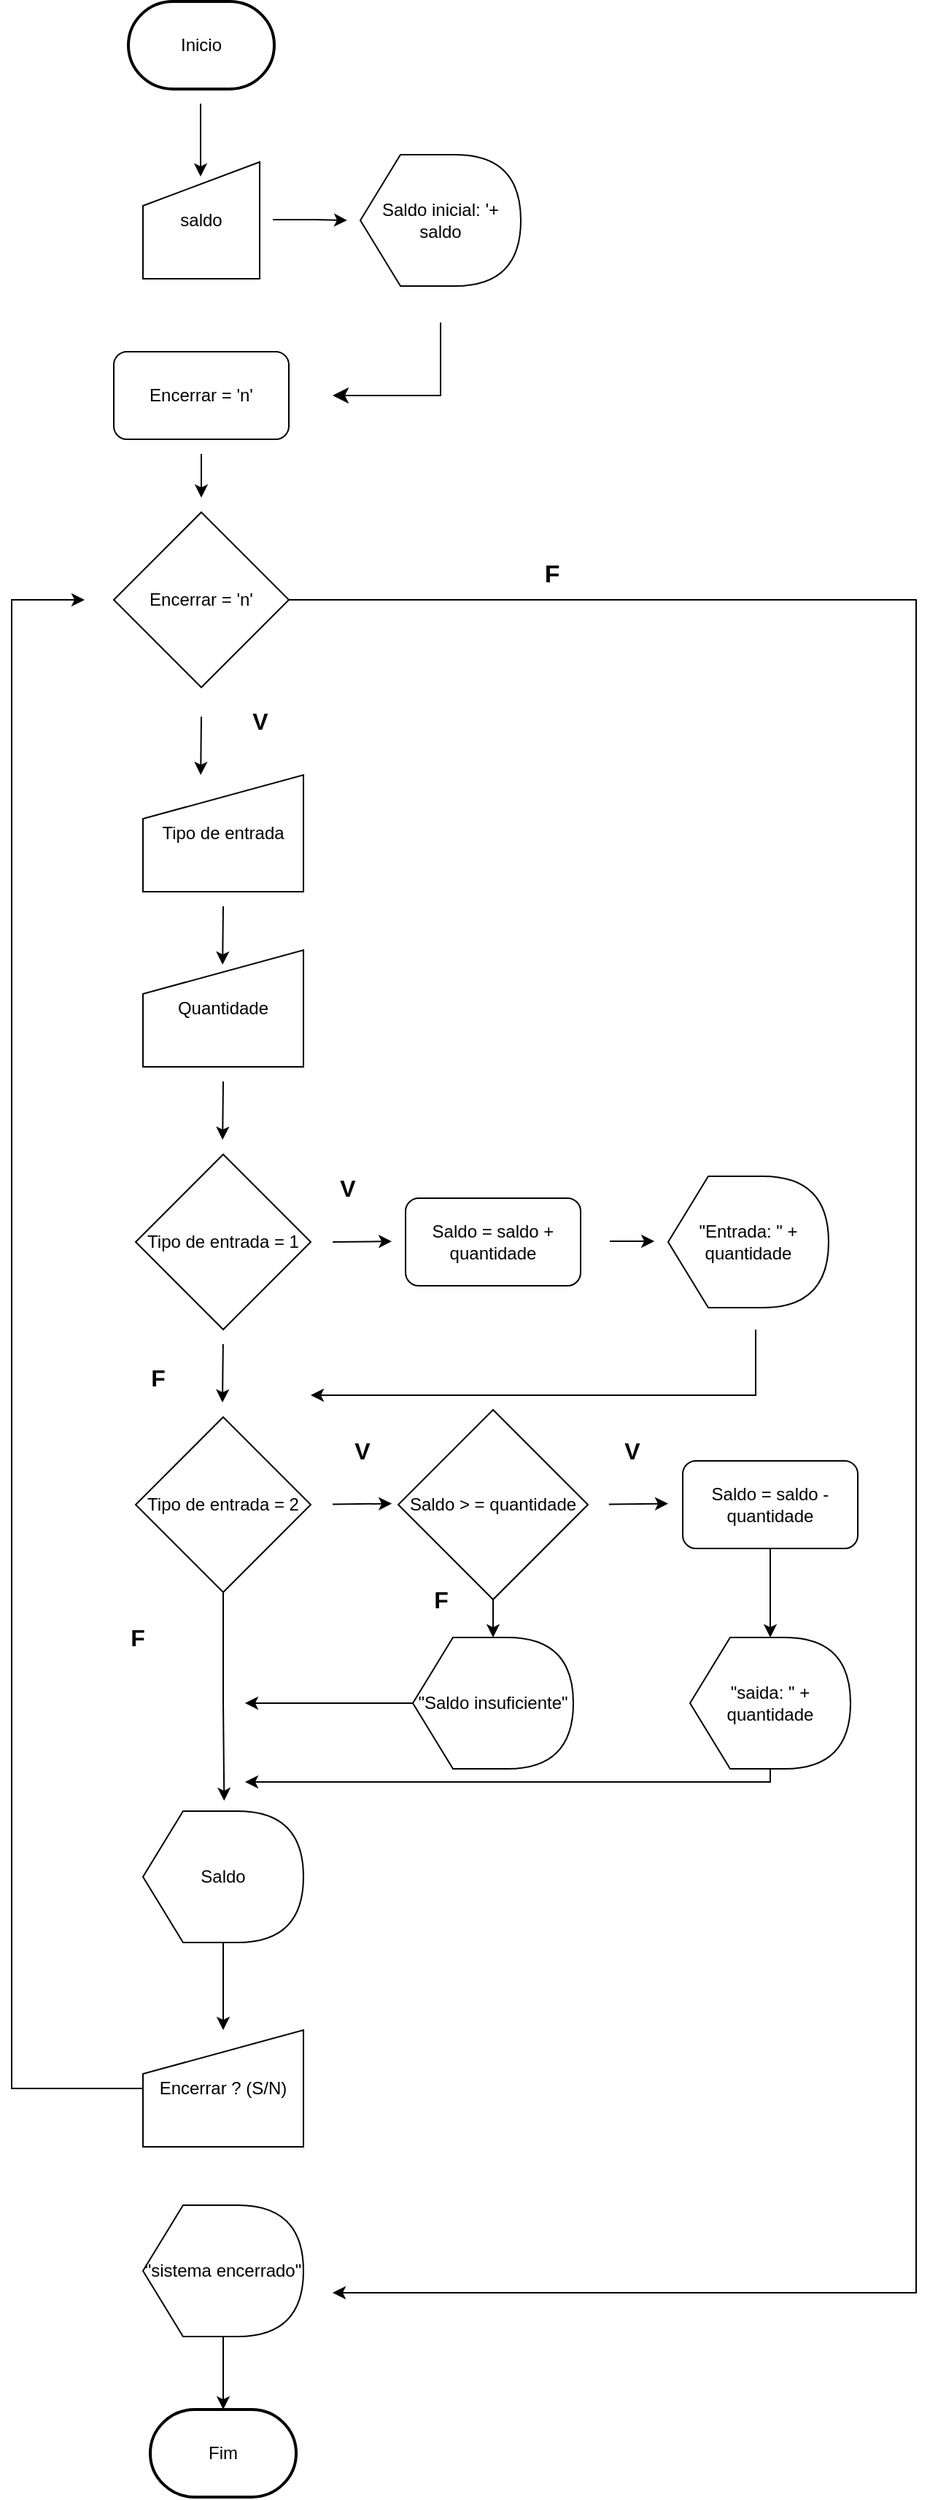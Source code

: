 <mxfile version="21.3.6" type="github">
  <diagram id="C5RBs43oDa-KdzZeNtuy" name="Page-1">
    <mxGraphModel dx="1571" dy="683" grid="1" gridSize="10" guides="1" tooltips="1" connect="1" arrows="1" fold="1" page="1" pageScale="1" pageWidth="413" pageHeight="583" math="0" shadow="0">
      <root>
        <mxCell id="WIyWlLk6GJQsqaUBKTNV-0" />
        <mxCell id="WIyWlLk6GJQsqaUBKTNV-1" parent="WIyWlLk6GJQsqaUBKTNV-0" />
        <mxCell id="MTuep080PwpkamI9-8A8-1" value="Inicio" style="strokeWidth=2;html=1;shape=mxgraph.flowchart.terminator;whiteSpace=wrap;" vertex="1" parent="WIyWlLk6GJQsqaUBKTNV-1">
          <mxGeometry x="200" y="30" width="100" height="60" as="geometry" />
        </mxCell>
        <mxCell id="MTuep080PwpkamI9-8A8-2" value="saldo" style="shape=manualInput;whiteSpace=wrap;html=1;" vertex="1" parent="WIyWlLk6GJQsqaUBKTNV-1">
          <mxGeometry x="210" y="140" width="80" height="80" as="geometry" />
        </mxCell>
        <mxCell id="MTuep080PwpkamI9-8A8-3" value="" style="endArrow=classic;html=1;rounded=0;" edge="1" parent="WIyWlLk6GJQsqaUBKTNV-1">
          <mxGeometry width="50" height="50" relative="1" as="geometry">
            <mxPoint x="249.5" y="100" as="sourcePoint" />
            <mxPoint x="249.5" y="150" as="targetPoint" />
            <Array as="points">
              <mxPoint x="249.5" y="110" />
            </Array>
          </mxGeometry>
        </mxCell>
        <mxCell id="MTuep080PwpkamI9-8A8-4" value="Encerrar = &#39;n&#39;" style="rounded=1;whiteSpace=wrap;html=1;" vertex="1" parent="WIyWlLk6GJQsqaUBKTNV-1">
          <mxGeometry x="190" y="270" width="120" height="60" as="geometry" />
        </mxCell>
        <mxCell id="dmb3ePRvVSrcgI4gKU7C-19" style="edgeStyle=orthogonalEdgeStyle;rounded=0;orthogonalLoop=1;jettySize=auto;html=1;" edge="1" parent="WIyWlLk6GJQsqaUBKTNV-1" source="MTuep080PwpkamI9-8A8-5">
          <mxGeometry relative="1" as="geometry">
            <mxPoint x="340" y="1600" as="targetPoint" />
            <Array as="points">
              <mxPoint x="740" y="440" />
              <mxPoint x="740" y="1600" />
            </Array>
          </mxGeometry>
        </mxCell>
        <mxCell id="MTuep080PwpkamI9-8A8-5" value="Encerrar = &#39;n&#39;" style="rhombus;whiteSpace=wrap;html=1;" vertex="1" parent="WIyWlLk6GJQsqaUBKTNV-1">
          <mxGeometry x="190" y="380" width="120" height="120" as="geometry" />
        </mxCell>
        <mxCell id="MTuep080PwpkamI9-8A8-6" value="Saldo inicial: &#39;+ saldo" style="shape=display;whiteSpace=wrap;html=1;" vertex="1" parent="WIyWlLk6GJQsqaUBKTNV-1">
          <mxGeometry x="359" y="135" width="110" height="90" as="geometry" />
        </mxCell>
        <mxCell id="MTuep080PwpkamI9-8A8-7" value="" style="endArrow=classic;html=1;rounded=0;" edge="1" parent="WIyWlLk6GJQsqaUBKTNV-1">
          <mxGeometry width="50" height="50" relative="1" as="geometry">
            <mxPoint x="299" y="179.5" as="sourcePoint" />
            <mxPoint x="350" y="180" as="targetPoint" />
            <Array as="points">
              <mxPoint x="329" y="179.5" />
            </Array>
          </mxGeometry>
        </mxCell>
        <mxCell id="MTuep080PwpkamI9-8A8-9" value="" style="edgeStyle=segmentEdgeStyle;endArrow=classic;html=1;curved=0;rounded=0;endSize=8;startSize=8;" edge="1" parent="WIyWlLk6GJQsqaUBKTNV-1">
          <mxGeometry width="50" height="50" relative="1" as="geometry">
            <mxPoint x="414" y="250" as="sourcePoint" />
            <mxPoint x="340" y="300" as="targetPoint" />
            <Array as="points">
              <mxPoint x="414" y="300" />
            </Array>
          </mxGeometry>
        </mxCell>
        <mxCell id="MTuep080PwpkamI9-8A8-10" value="" style="endArrow=classic;html=1;rounded=0;" edge="1" parent="WIyWlLk6GJQsqaUBKTNV-1">
          <mxGeometry width="50" height="50" relative="1" as="geometry">
            <mxPoint x="250" y="340" as="sourcePoint" />
            <mxPoint x="250" y="370" as="targetPoint" />
          </mxGeometry>
        </mxCell>
        <mxCell id="MTuep080PwpkamI9-8A8-11" value="Tipo de entrada" style="shape=manualInput;whiteSpace=wrap;html=1;" vertex="1" parent="WIyWlLk6GJQsqaUBKTNV-1">
          <mxGeometry x="210" y="560" width="110" height="80" as="geometry" />
        </mxCell>
        <mxCell id="MTuep080PwpkamI9-8A8-12" value="Quantidade" style="shape=manualInput;whiteSpace=wrap;html=1;" vertex="1" parent="WIyWlLk6GJQsqaUBKTNV-1">
          <mxGeometry x="210" y="680" width="110" height="80" as="geometry" />
        </mxCell>
        <mxCell id="MTuep080PwpkamI9-8A8-13" value="" style="endArrow=classic;html=1;rounded=0;" edge="1" parent="WIyWlLk6GJQsqaUBKTNV-1">
          <mxGeometry width="50" height="50" relative="1" as="geometry">
            <mxPoint x="250" y="520" as="sourcePoint" />
            <mxPoint x="249.58" y="560" as="targetPoint" />
          </mxGeometry>
        </mxCell>
        <mxCell id="MTuep080PwpkamI9-8A8-14" value="" style="endArrow=classic;html=1;rounded=0;" edge="1" parent="WIyWlLk6GJQsqaUBKTNV-1">
          <mxGeometry width="50" height="50" relative="1" as="geometry">
            <mxPoint x="265" y="650" as="sourcePoint" />
            <mxPoint x="264.58" y="690" as="targetPoint" />
          </mxGeometry>
        </mxCell>
        <mxCell id="MTuep080PwpkamI9-8A8-15" value="Tipo de entrada = 1" style="rhombus;whiteSpace=wrap;html=1;" vertex="1" parent="WIyWlLk6GJQsqaUBKTNV-1">
          <mxGeometry x="205" y="820" width="120" height="120" as="geometry" />
        </mxCell>
        <mxCell id="MTuep080PwpkamI9-8A8-16" value="" style="endArrow=classic;html=1;rounded=0;" edge="1" parent="WIyWlLk6GJQsqaUBKTNV-1">
          <mxGeometry width="50" height="50" relative="1" as="geometry">
            <mxPoint x="265" y="770" as="sourcePoint" />
            <mxPoint x="264.58" y="810" as="targetPoint" />
          </mxGeometry>
        </mxCell>
        <mxCell id="MTuep080PwpkamI9-8A8-17" value="" style="endArrow=classic;html=1;rounded=0;" edge="1" parent="WIyWlLk6GJQsqaUBKTNV-1">
          <mxGeometry width="50" height="50" relative="1" as="geometry">
            <mxPoint x="340" y="880" as="sourcePoint" />
            <mxPoint x="380.58" y="879.58" as="targetPoint" />
          </mxGeometry>
        </mxCell>
        <mxCell id="MTuep080PwpkamI9-8A8-18" value="Saldo = saldo + quantidade" style="rounded=1;whiteSpace=wrap;html=1;" vertex="1" parent="WIyWlLk6GJQsqaUBKTNV-1">
          <mxGeometry x="390" y="850" width="120" height="60" as="geometry" />
        </mxCell>
        <mxCell id="MTuep080PwpkamI9-8A8-19" value="&quot;Entrada: &quot; + quantidade" style="shape=display;whiteSpace=wrap;html=1;" vertex="1" parent="WIyWlLk6GJQsqaUBKTNV-1">
          <mxGeometry x="570" y="835" width="110" height="90" as="geometry" />
        </mxCell>
        <mxCell id="MTuep080PwpkamI9-8A8-20" value="" style="endArrow=classic;html=1;rounded=0;" edge="1" parent="WIyWlLk6GJQsqaUBKTNV-1">
          <mxGeometry width="50" height="50" relative="1" as="geometry">
            <mxPoint x="530" y="879.5" as="sourcePoint" />
            <mxPoint x="560.58" y="879.5" as="targetPoint" />
          </mxGeometry>
        </mxCell>
        <mxCell id="MTuep080PwpkamI9-8A8-21" value="" style="endArrow=classic;html=1;rounded=0;" edge="1" parent="WIyWlLk6GJQsqaUBKTNV-1">
          <mxGeometry width="50" height="50" relative="1" as="geometry">
            <mxPoint x="630" y="940" as="sourcePoint" />
            <mxPoint x="325" y="985" as="targetPoint" />
            <Array as="points">
              <mxPoint x="630" y="985" />
              <mxPoint x="565" y="985" />
            </Array>
          </mxGeometry>
        </mxCell>
        <mxCell id="MTuep080PwpkamI9-8A8-22" value="" style="endArrow=classic;html=1;rounded=0;" edge="1" parent="WIyWlLk6GJQsqaUBKTNV-1">
          <mxGeometry width="50" height="50" relative="1" as="geometry">
            <mxPoint x="264.92" y="950" as="sourcePoint" />
            <mxPoint x="264.5" y="990" as="targetPoint" />
          </mxGeometry>
        </mxCell>
        <mxCell id="dmb3ePRvVSrcgI4gKU7C-11" style="edgeStyle=orthogonalEdgeStyle;rounded=0;orthogonalLoop=1;jettySize=auto;html=1;entryX=0.506;entryY=-0.079;entryDx=0;entryDy=0;entryPerimeter=0;" edge="1" parent="WIyWlLk6GJQsqaUBKTNV-1" source="MTuep080PwpkamI9-8A8-23" target="dmb3ePRvVSrcgI4gKU7C-10">
          <mxGeometry relative="1" as="geometry" />
        </mxCell>
        <mxCell id="MTuep080PwpkamI9-8A8-23" value="Tipo de entrada = 2" style="rhombus;whiteSpace=wrap;html=1;" vertex="1" parent="WIyWlLk6GJQsqaUBKTNV-1">
          <mxGeometry x="205" y="1000" width="120" height="120" as="geometry" />
        </mxCell>
        <mxCell id="dmb3ePRvVSrcgI4gKU7C-0" value="" style="endArrow=classic;html=1;rounded=0;" edge="1" parent="WIyWlLk6GJQsqaUBKTNV-1">
          <mxGeometry width="50" height="50" relative="1" as="geometry">
            <mxPoint x="340" y="1059.71" as="sourcePoint" />
            <mxPoint x="380.58" y="1059.29" as="targetPoint" />
          </mxGeometry>
        </mxCell>
        <mxCell id="dmb3ePRvVSrcgI4gKU7C-9" value="" style="edgeStyle=orthogonalEdgeStyle;rounded=0;orthogonalLoop=1;jettySize=auto;html=1;" edge="1" parent="WIyWlLk6GJQsqaUBKTNV-1" source="dmb3ePRvVSrcgI4gKU7C-1" target="dmb3ePRvVSrcgI4gKU7C-4">
          <mxGeometry relative="1" as="geometry" />
        </mxCell>
        <mxCell id="dmb3ePRvVSrcgI4gKU7C-1" value="Saldo &amp;gt; = quantidade" style="rhombus;whiteSpace=wrap;html=1;" vertex="1" parent="WIyWlLk6GJQsqaUBKTNV-1">
          <mxGeometry x="385" y="995" width="130" height="130" as="geometry" />
        </mxCell>
        <mxCell id="dmb3ePRvVSrcgI4gKU7C-2" value="" style="endArrow=classic;html=1;rounded=0;" edge="1" parent="WIyWlLk6GJQsqaUBKTNV-1">
          <mxGeometry width="50" height="50" relative="1" as="geometry">
            <mxPoint x="529.42" y="1059.71" as="sourcePoint" />
            <mxPoint x="570" y="1059.29" as="targetPoint" />
          </mxGeometry>
        </mxCell>
        <mxCell id="dmb3ePRvVSrcgI4gKU7C-8" value="" style="edgeStyle=orthogonalEdgeStyle;rounded=0;orthogonalLoop=1;jettySize=auto;html=1;" edge="1" parent="WIyWlLk6GJQsqaUBKTNV-1" source="dmb3ePRvVSrcgI4gKU7C-3" target="dmb3ePRvVSrcgI4gKU7C-5">
          <mxGeometry relative="1" as="geometry" />
        </mxCell>
        <mxCell id="dmb3ePRvVSrcgI4gKU7C-3" value="Saldo = saldo - quantidade" style="rounded=1;whiteSpace=wrap;html=1;" vertex="1" parent="WIyWlLk6GJQsqaUBKTNV-1">
          <mxGeometry x="580" y="1030" width="120" height="60" as="geometry" />
        </mxCell>
        <mxCell id="dmb3ePRvVSrcgI4gKU7C-12" style="edgeStyle=orthogonalEdgeStyle;rounded=0;orthogonalLoop=1;jettySize=auto;html=1;" edge="1" parent="WIyWlLk6GJQsqaUBKTNV-1" source="dmb3ePRvVSrcgI4gKU7C-4">
          <mxGeometry relative="1" as="geometry">
            <mxPoint x="280" y="1196.0" as="targetPoint" />
          </mxGeometry>
        </mxCell>
        <mxCell id="dmb3ePRvVSrcgI4gKU7C-4" value="&quot;Saldo insuficiente&quot;" style="shape=display;whiteSpace=wrap;html=1;" vertex="1" parent="WIyWlLk6GJQsqaUBKTNV-1">
          <mxGeometry x="395" y="1151" width="110" height="90" as="geometry" />
        </mxCell>
        <mxCell id="dmb3ePRvVSrcgI4gKU7C-13" style="edgeStyle=orthogonalEdgeStyle;rounded=0;orthogonalLoop=1;jettySize=auto;html=1;" edge="1" parent="WIyWlLk6GJQsqaUBKTNV-1" source="dmb3ePRvVSrcgI4gKU7C-5">
          <mxGeometry relative="1" as="geometry">
            <mxPoint x="280" y="1250" as="targetPoint" />
            <Array as="points">
              <mxPoint x="640" y="1250" />
            </Array>
          </mxGeometry>
        </mxCell>
        <mxCell id="dmb3ePRvVSrcgI4gKU7C-5" value="&quot;saida: &quot; + quantidade" style="shape=display;whiteSpace=wrap;html=1;" vertex="1" parent="WIyWlLk6GJQsqaUBKTNV-1">
          <mxGeometry x="585" y="1151" width="110" height="90" as="geometry" />
        </mxCell>
        <mxCell id="dmb3ePRvVSrcgI4gKU7C-15" value="" style="edgeStyle=orthogonalEdgeStyle;rounded=0;orthogonalLoop=1;jettySize=auto;html=1;" edge="1" parent="WIyWlLk6GJQsqaUBKTNV-1" source="dmb3ePRvVSrcgI4gKU7C-10" target="dmb3ePRvVSrcgI4gKU7C-14">
          <mxGeometry relative="1" as="geometry" />
        </mxCell>
        <mxCell id="dmb3ePRvVSrcgI4gKU7C-10" value="Saldo" style="shape=display;whiteSpace=wrap;html=1;" vertex="1" parent="WIyWlLk6GJQsqaUBKTNV-1">
          <mxGeometry x="210" y="1270" width="110" height="90" as="geometry" />
        </mxCell>
        <mxCell id="dmb3ePRvVSrcgI4gKU7C-17" style="edgeStyle=orthogonalEdgeStyle;rounded=0;orthogonalLoop=1;jettySize=auto;html=1;" edge="1" parent="WIyWlLk6GJQsqaUBKTNV-1" source="dmb3ePRvVSrcgI4gKU7C-14">
          <mxGeometry relative="1" as="geometry">
            <mxPoint x="170" y="440" as="targetPoint" />
            <Array as="points">
              <mxPoint x="120" y="1460" />
            </Array>
          </mxGeometry>
        </mxCell>
        <mxCell id="dmb3ePRvVSrcgI4gKU7C-14" value="Encerrar ? (S/N)" style="shape=manualInput;whiteSpace=wrap;html=1;" vertex="1" parent="WIyWlLk6GJQsqaUBKTNV-1">
          <mxGeometry x="210" y="1420" width="110" height="80" as="geometry" />
        </mxCell>
        <mxCell id="dmb3ePRvVSrcgI4gKU7C-21" value="" style="edgeStyle=orthogonalEdgeStyle;rounded=0;orthogonalLoop=1;jettySize=auto;html=1;" edge="1" parent="WIyWlLk6GJQsqaUBKTNV-1" source="dmb3ePRvVSrcgI4gKU7C-16" target="dmb3ePRvVSrcgI4gKU7C-20">
          <mxGeometry relative="1" as="geometry" />
        </mxCell>
        <mxCell id="dmb3ePRvVSrcgI4gKU7C-16" value="&quot;sistema encerrado&quot;" style="shape=display;whiteSpace=wrap;html=1;" vertex="1" parent="WIyWlLk6GJQsqaUBKTNV-1">
          <mxGeometry x="210" y="1540" width="110" height="90" as="geometry" />
        </mxCell>
        <mxCell id="dmb3ePRvVSrcgI4gKU7C-20" value="Fim" style="strokeWidth=2;html=1;shape=mxgraph.flowchart.terminator;whiteSpace=wrap;" vertex="1" parent="WIyWlLk6GJQsqaUBKTNV-1">
          <mxGeometry x="215" y="1680" width="100" height="60" as="geometry" />
        </mxCell>
        <mxCell id="dmb3ePRvVSrcgI4gKU7C-22" value="&lt;b style=&quot;font-size: 17px;&quot;&gt;F&lt;/b&gt;" style="text;html=1;align=center;verticalAlign=middle;resizable=0;points=[];autosize=1;strokeColor=none;fillColor=none;" vertex="1" parent="WIyWlLk6GJQsqaUBKTNV-1">
          <mxGeometry x="475" y="408" width="30" height="30" as="geometry" />
        </mxCell>
        <mxCell id="dmb3ePRvVSrcgI4gKU7C-23" value="&lt;font style=&quot;font-size: 16px;&quot;&gt;&lt;b&gt;V&lt;/b&gt;&lt;/font&gt;" style="text;html=1;align=center;verticalAlign=middle;resizable=0;points=[];autosize=1;strokeColor=none;fillColor=none;" vertex="1" parent="WIyWlLk6GJQsqaUBKTNV-1">
          <mxGeometry x="275" y="508" width="30" height="30" as="geometry" />
        </mxCell>
        <mxCell id="dmb3ePRvVSrcgI4gKU7C-24" value="&lt;font style=&quot;font-size: 16px;&quot;&gt;&lt;b&gt;V&lt;/b&gt;&lt;/font&gt;" style="text;html=1;align=center;verticalAlign=middle;resizable=0;points=[];autosize=1;strokeColor=none;fillColor=none;" vertex="1" parent="WIyWlLk6GJQsqaUBKTNV-1">
          <mxGeometry x="335" y="828" width="30" height="30" as="geometry" />
        </mxCell>
        <mxCell id="dmb3ePRvVSrcgI4gKU7C-25" value="&lt;font style=&quot;font-size: 16px;&quot;&gt;&lt;b&gt;F&lt;/b&gt;&lt;/font&gt;" style="text;html=1;align=center;verticalAlign=middle;resizable=0;points=[];autosize=1;strokeColor=none;fillColor=none;" vertex="1" parent="WIyWlLk6GJQsqaUBKTNV-1">
          <mxGeometry x="205" y="958" width="30" height="30" as="geometry" />
        </mxCell>
        <mxCell id="dmb3ePRvVSrcgI4gKU7C-26" value="&lt;font style=&quot;font-size: 16px;&quot;&gt;&lt;b&gt;V&lt;/b&gt;&lt;/font&gt;" style="text;html=1;align=center;verticalAlign=middle;resizable=0;points=[];autosize=1;strokeColor=none;fillColor=none;" vertex="1" parent="WIyWlLk6GJQsqaUBKTNV-1">
          <mxGeometry x="345" y="1008" width="30" height="30" as="geometry" />
        </mxCell>
        <mxCell id="dmb3ePRvVSrcgI4gKU7C-27" value="&lt;font style=&quot;font-size: 16px;&quot;&gt;&lt;b&gt;V&lt;/b&gt;&lt;/font&gt;" style="text;html=1;align=center;verticalAlign=middle;resizable=0;points=[];autosize=1;strokeColor=none;fillColor=none;" vertex="1" parent="WIyWlLk6GJQsqaUBKTNV-1">
          <mxGeometry x="530" y="1008" width="30" height="30" as="geometry" />
        </mxCell>
        <mxCell id="dmb3ePRvVSrcgI4gKU7C-28" value="&lt;font style=&quot;font-size: 16px;&quot;&gt;&lt;b&gt;F&lt;/b&gt;&lt;/font&gt;" style="text;html=1;align=center;verticalAlign=middle;resizable=0;points=[];autosize=1;strokeColor=none;fillColor=none;" vertex="1" parent="WIyWlLk6GJQsqaUBKTNV-1">
          <mxGeometry x="399" y="1110" width="30" height="30" as="geometry" />
        </mxCell>
        <mxCell id="dmb3ePRvVSrcgI4gKU7C-29" value="&lt;font style=&quot;font-size: 16px;&quot;&gt;&lt;b&gt;F&lt;/b&gt;&lt;/font&gt;" style="text;html=1;align=center;verticalAlign=middle;resizable=0;points=[];autosize=1;strokeColor=none;fillColor=none;" vertex="1" parent="WIyWlLk6GJQsqaUBKTNV-1">
          <mxGeometry x="191" y="1136" width="30" height="30" as="geometry" />
        </mxCell>
      </root>
    </mxGraphModel>
  </diagram>
</mxfile>
